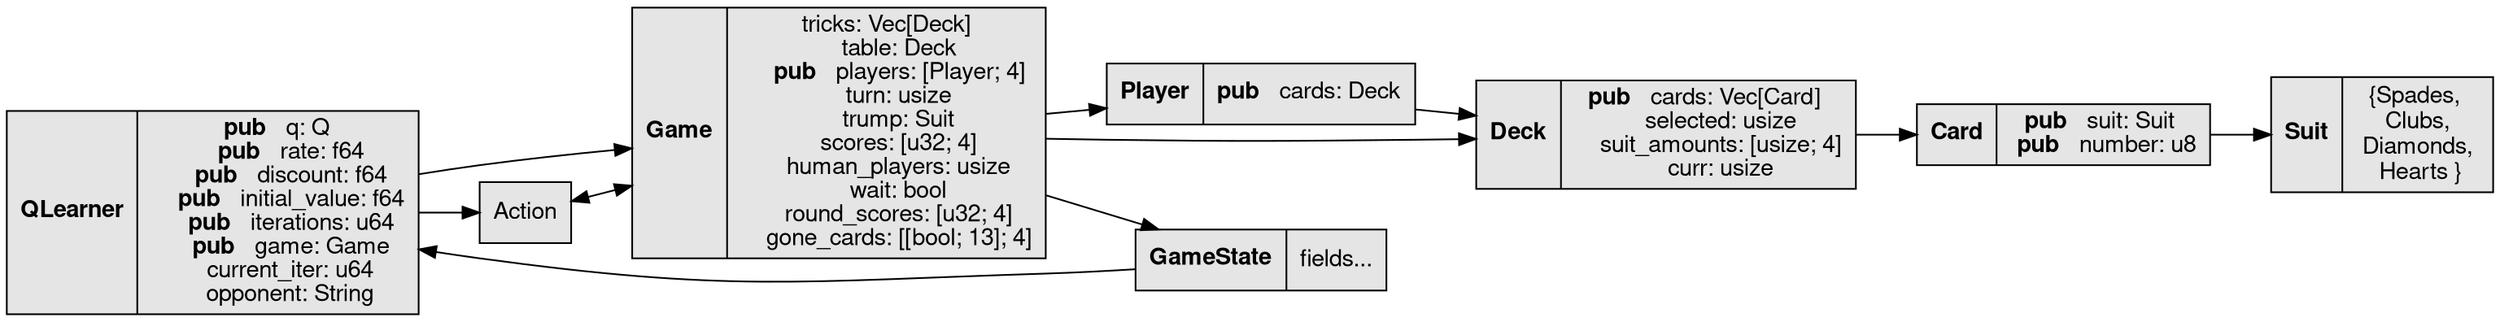 digraph Test {
    rankdir="LR"
    node [
		fontname="Helvetica,Arial,sans-serif"
		shape=record
		style=filled
		fillcolor=gray90
	]

    QLearner -> Game
    Game -> Player
    Game -> Deck
    Player -> Deck
    Deck -> Card
    Card -> Suit

    GameState -> QLearner
    Game -> GameState

    QLearner -> Action
    Action -> Game [dir="both"]

    Suit[label = <{<b>Suit</b> | \{Spades, <br/> Clubs, <br/> Diamonds, <br/> Hearts \}<br/>}>]

    Card[label = <{<b>Card</b> | <b>pub  </b> suit: Suit <br/> <b>pub  </b> number: u8}>]

    Deck[label = <{<b>Deck</b> | <b>pub  </b> cards: Vec[Card] <br/>
    selected: usize<br/>
    suit_amounts: [usize; 4]<br/>
    curr: usize}>]

    Player[label = <{<b>Player</b> | <b>pub  </b> cards: Deck}>]

    Game[label = <{<b>Game</b> | 
    tricks: Vec[Deck]<br/>
    table: Deck<br/>
    <b>pub  </b> players: [Player; 4]<br/>
    turn: usize<br/>
    trump: Suit<br/>
    scores: [u32; 4]<br/>
    human_players: usize<br/>
    wait: bool<br/>
    round_scores: [u32; 4]<br/>
    gone_cards: [[bool; 13]; 4]}>]

    QLearner[label = <{<b>QLearner</b> | <b>pub  </b> q: Q<br/>
    <b>pub  </b> rate: f64<br/>
    <b>pub  </b> discount: f64<br/>
    <b>pub  </b> initial_value: f64<br/>
    <b>pub  </b> iterations: u64<br/>
    <b>pub  </b> game: Game<br/>
    current_iter: u64<br/>
    opponent: String}>]

    GameState[label = <{<b>GameState</b> | fields... }>]
}